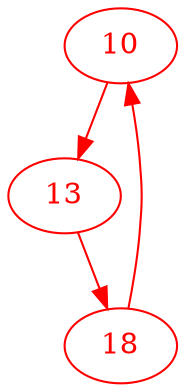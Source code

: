 digraph g{
node [color = red, fontcolor=red]; 10 13 18 ;
10 -> 13 [color=red] ;
13 -> 18 [color=red] ;
18 -> 10 [color=red] ;
}